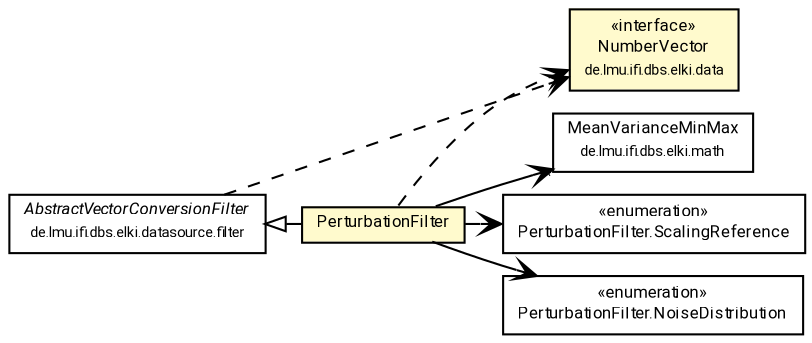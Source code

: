 #!/usr/local/bin/dot
#
# Class diagram 
# Generated by UMLGraph version R5_7_2-60-g0e99a6 (http://www.spinellis.gr/umlgraph/)
#

digraph G {
	graph [fontnames="svg"]
	edge [fontname="Roboto",fontsize=7,labelfontname="Roboto",labelfontsize=7,color="black"];
	node [fontname="Roboto",fontcolor="black",fontsize=8,shape=plaintext,margin=0,width=0,height=0];
	nodesep=0.15;
	ranksep=0.25;
	rankdir=LR;
	// de.lmu.ifi.dbs.elki.data.NumberVector
	c8179144 [label=<<table title="de.lmu.ifi.dbs.elki.data.NumberVector" border="0" cellborder="1" cellspacing="0" cellpadding="2" bgcolor="LemonChiffon" href="../../../data/NumberVector.html" target="_parent">
		<tr><td><table border="0" cellspacing="0" cellpadding="1">
		<tr><td align="center" balign="center"> &#171;interface&#187; </td></tr>
		<tr><td align="center" balign="center"> <font face="Roboto">NumberVector</font> </td></tr>
		<tr><td align="center" balign="center"> <font face="Roboto" point-size="7.0">de.lmu.ifi.dbs.elki.data</font> </td></tr>
		</table></td></tr>
		</table>>, URL="../../../data/NumberVector.html"];
	// de.lmu.ifi.dbs.elki.math.MeanVarianceMinMax
	c8179554 [label=<<table title="de.lmu.ifi.dbs.elki.math.MeanVarianceMinMax" border="0" cellborder="1" cellspacing="0" cellpadding="2" href="../../../math/MeanVarianceMinMax.html" target="_parent">
		<tr><td><table border="0" cellspacing="0" cellpadding="1">
		<tr><td align="center" balign="center"> <font face="Roboto">MeanVarianceMinMax</font> </td></tr>
		<tr><td align="center" balign="center"> <font face="Roboto" point-size="7.0">de.lmu.ifi.dbs.elki.math</font> </td></tr>
		</table></td></tr>
		</table>>, URL="../../../math/MeanVarianceMinMax.html"];
	// de.lmu.ifi.dbs.elki.datasource.filter.transform.PerturbationFilter<V extends de.lmu.ifi.dbs.elki.data.NumberVector>
	c8180650 [label=<<table title="de.lmu.ifi.dbs.elki.datasource.filter.transform.PerturbationFilter" border="0" cellborder="1" cellspacing="0" cellpadding="2" bgcolor="lemonChiffon" href="PerturbationFilter.html" target="_parent">
		<tr><td><table border="0" cellspacing="0" cellpadding="1">
		<tr><td align="center" balign="center"> <font face="Roboto">PerturbationFilter</font> </td></tr>
		</table></td></tr>
		</table>>, URL="PerturbationFilter.html"];
	// de.lmu.ifi.dbs.elki.datasource.filter.transform.PerturbationFilter.ScalingReference
	c8180651 [label=<<table title="de.lmu.ifi.dbs.elki.datasource.filter.transform.PerturbationFilter.ScalingReference" border="0" cellborder="1" cellspacing="0" cellpadding="2" href="PerturbationFilter.ScalingReference.html" target="_parent">
		<tr><td><table border="0" cellspacing="0" cellpadding="1">
		<tr><td align="center" balign="center"> &#171;enumeration&#187; </td></tr>
		<tr><td align="center" balign="center"> <font face="Roboto">PerturbationFilter.ScalingReference</font> </td></tr>
		</table></td></tr>
		</table>>, URL="PerturbationFilter.ScalingReference.html"];
	// de.lmu.ifi.dbs.elki.datasource.filter.transform.PerturbationFilter.NoiseDistribution
	c8180652 [label=<<table title="de.lmu.ifi.dbs.elki.datasource.filter.transform.PerturbationFilter.NoiseDistribution" border="0" cellborder="1" cellspacing="0" cellpadding="2" href="PerturbationFilter.NoiseDistribution.html" target="_parent">
		<tr><td><table border="0" cellspacing="0" cellpadding="1">
		<tr><td align="center" balign="center"> &#171;enumeration&#187; </td></tr>
		<tr><td align="center" balign="center"> <font face="Roboto">PerturbationFilter.NoiseDistribution</font> </td></tr>
		</table></td></tr>
		</table>>, URL="PerturbationFilter.NoiseDistribution.html"];
	// de.lmu.ifi.dbs.elki.datasource.filter.AbstractVectorConversionFilter<I, O extends de.lmu.ifi.dbs.elki.data.NumberVector>
	c8180670 [label=<<table title="de.lmu.ifi.dbs.elki.datasource.filter.AbstractVectorConversionFilter" border="0" cellborder="1" cellspacing="0" cellpadding="2" href="../AbstractVectorConversionFilter.html" target="_parent">
		<tr><td><table border="0" cellspacing="0" cellpadding="1">
		<tr><td align="center" balign="center"> <font face="Roboto"><i>AbstractVectorConversionFilter</i></font> </td></tr>
		<tr><td align="center" balign="center"> <font face="Roboto" point-size="7.0">de.lmu.ifi.dbs.elki.datasource.filter</font> </td></tr>
		</table></td></tr>
		</table>>, URL="../AbstractVectorConversionFilter.html"];
	// de.lmu.ifi.dbs.elki.datasource.filter.transform.PerturbationFilter<V extends de.lmu.ifi.dbs.elki.data.NumberVector> extends de.lmu.ifi.dbs.elki.datasource.filter.AbstractVectorConversionFilter<I, O extends de.lmu.ifi.dbs.elki.data.NumberVector>
	c8180670 -> c8180650 [arrowtail=empty,dir=back,weight=10];
	// de.lmu.ifi.dbs.elki.datasource.filter.transform.PerturbationFilter<V extends de.lmu.ifi.dbs.elki.data.NumberVector> navassoc de.lmu.ifi.dbs.elki.datasource.filter.transform.PerturbationFilter.ScalingReference
	c8180650 -> c8180651 [arrowhead=open,weight=1];
	// de.lmu.ifi.dbs.elki.datasource.filter.transform.PerturbationFilter<V extends de.lmu.ifi.dbs.elki.data.NumberVector> navassoc de.lmu.ifi.dbs.elki.datasource.filter.transform.PerturbationFilter.NoiseDistribution
	c8180650 -> c8180652 [arrowhead=open,weight=1];
	// de.lmu.ifi.dbs.elki.datasource.filter.transform.PerturbationFilter<V extends de.lmu.ifi.dbs.elki.data.NumberVector> navassoc de.lmu.ifi.dbs.elki.math.MeanVarianceMinMax
	c8180650 -> c8179554 [arrowhead=open,weight=1,headlabel="*"];
	// de.lmu.ifi.dbs.elki.datasource.filter.transform.PerturbationFilter<V extends de.lmu.ifi.dbs.elki.data.NumberVector> depend de.lmu.ifi.dbs.elki.data.NumberVector
	c8180650 -> c8179144 [arrowhead=open,style=dashed,weight=0];
	// de.lmu.ifi.dbs.elki.datasource.filter.AbstractVectorConversionFilter<I, O extends de.lmu.ifi.dbs.elki.data.NumberVector> depend de.lmu.ifi.dbs.elki.data.NumberVector
	c8180670 -> c8179144 [arrowhead=open,style=dashed,weight=0];
}

